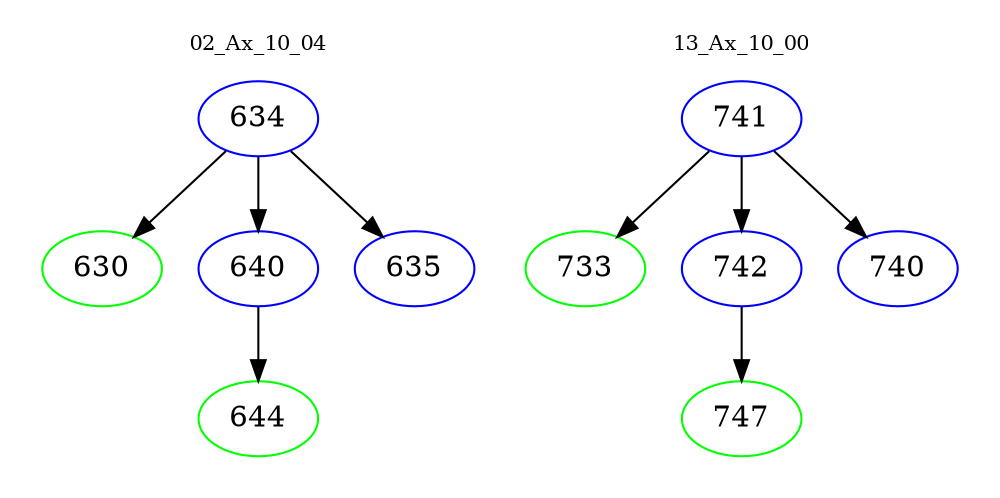 digraph{
subgraph cluster_0 {
color = white
label = "02_Ax_10_04";
fontsize=10;
T0_634 [label="634", color="blue"]
T0_634 -> T0_630 [color="black"]
T0_630 [label="630", color="green"]
T0_634 -> T0_640 [color="black"]
T0_640 [label="640", color="blue"]
T0_640 -> T0_644 [color="black"]
T0_644 [label="644", color="green"]
T0_634 -> T0_635 [color="black"]
T0_635 [label="635", color="blue"]
}
subgraph cluster_1 {
color = white
label = "13_Ax_10_00";
fontsize=10;
T1_741 [label="741", color="blue"]
T1_741 -> T1_733 [color="black"]
T1_733 [label="733", color="green"]
T1_741 -> T1_742 [color="black"]
T1_742 [label="742", color="blue"]
T1_742 -> T1_747 [color="black"]
T1_747 [label="747", color="green"]
T1_741 -> T1_740 [color="black"]
T1_740 [label="740", color="blue"]
}
}
